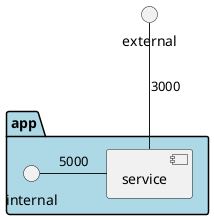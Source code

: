 @startuml

interface external

package "app" #lightblue {
    component service
    interface internal
}
external -- service : 3000
internal - service : 5000
@enduml
